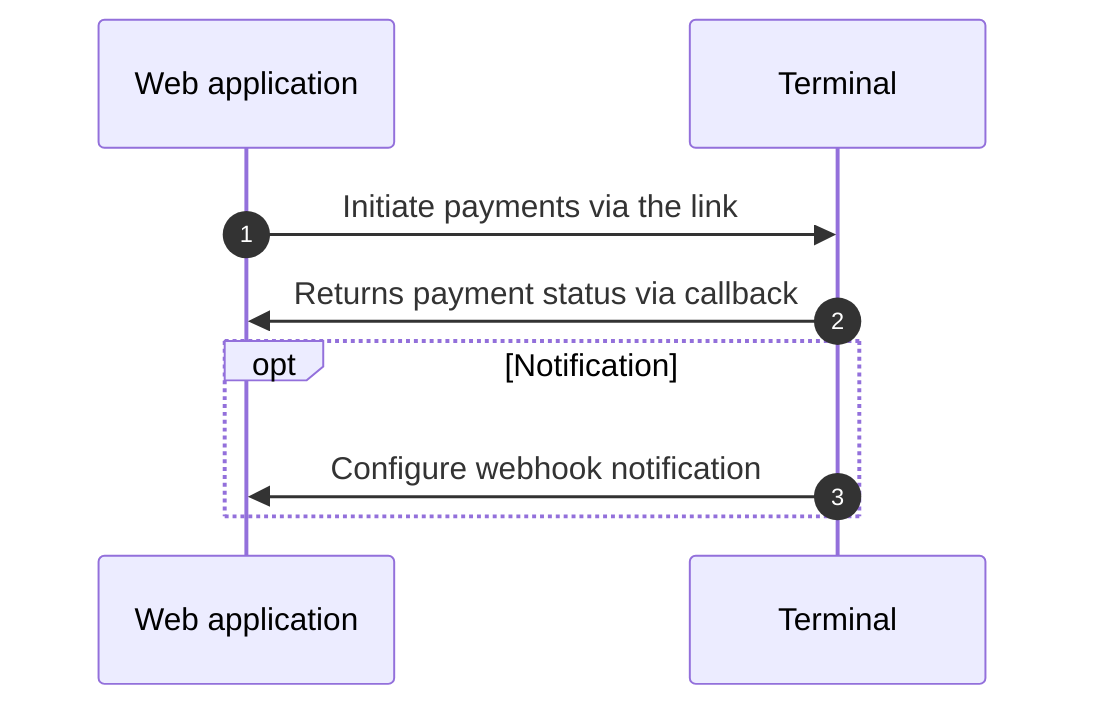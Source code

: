 sequenceDiagram
    autonumber
    participant W as Web application 
    participant T as Terminal
   
    W->>T: Initiate payments via the link
    T->>W:Returns payment status via callback
    opt Notification
    T->>W: Configure webhook notification
    end